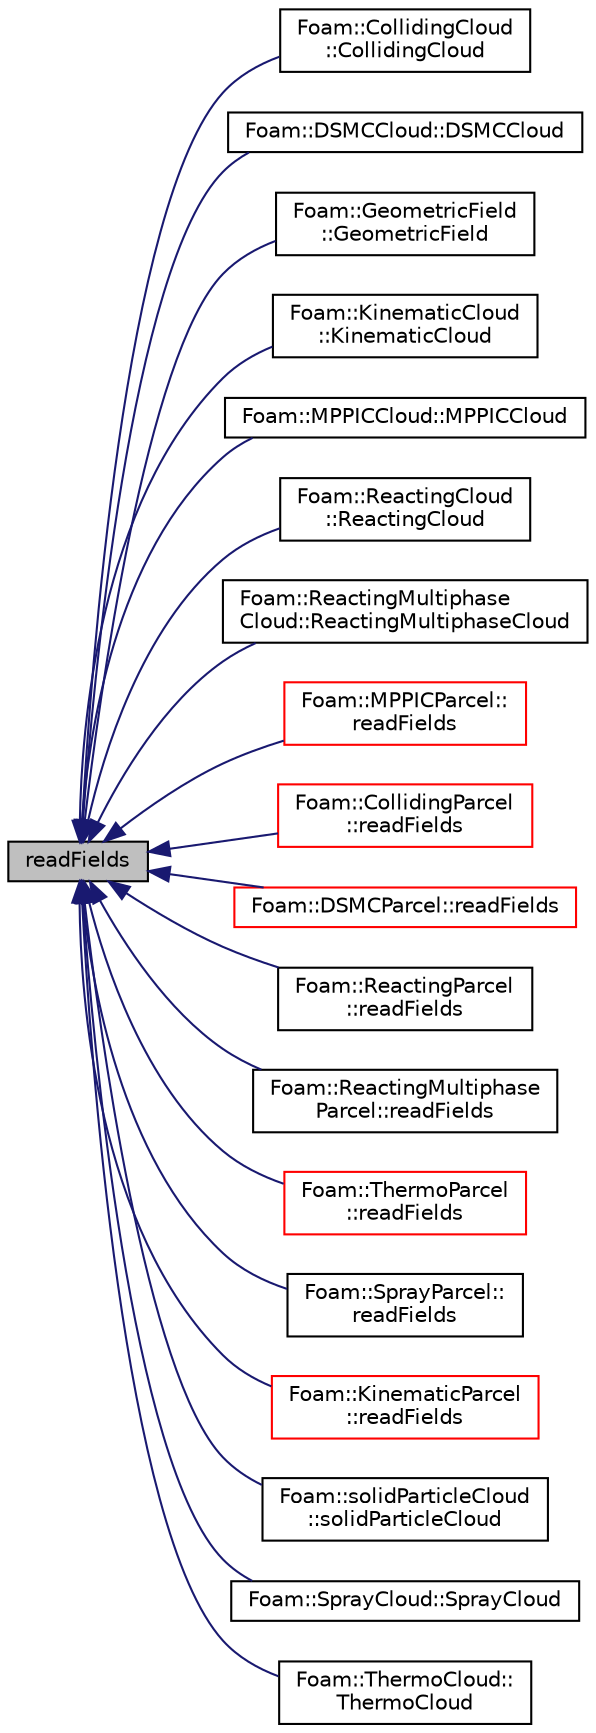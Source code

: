 digraph "readFields"
{
  bgcolor="transparent";
  edge [fontname="Helvetica",fontsize="10",labelfontname="Helvetica",labelfontsize="10"];
  node [fontname="Helvetica",fontsize="10",shape=record];
  rankdir="LR";
  Node1 [label="readFields",height=0.2,width=0.4,color="black", fillcolor="grey75", style="filled", fontcolor="black"];
  Node1 -> Node2 [dir="back",color="midnightblue",fontsize="10",style="solid",fontname="Helvetica"];
  Node2 [label="Foam::CollidingCloud\l::CollidingCloud",height=0.2,width=0.4,color="black",URL="$a00312.html#a9302cfce90f9a42cce11387d9e10c2a9",tooltip="Construct given carrier gas fields. "];
  Node1 -> Node3 [dir="back",color="midnightblue",fontsize="10",style="solid",fontname="Helvetica"];
  Node3 [label="Foam::DSMCCloud::DSMCCloud",height=0.2,width=0.4,color="black",URL="$a00590.html#a19f8ac738a92ea19708e1682dfedd5f6",tooltip="Construct given name and mesh, will read Parcels and fields from. "];
  Node1 -> Node4 [dir="back",color="midnightblue",fontsize="10",style="solid",fontname="Helvetica"];
  Node4 [label="Foam::GeometricField\l::GeometricField",height=0.2,width=0.4,color="black",URL="$a00934.html#a06bb95f53761708e6ff15cb44d4c88e2",tooltip="Construct and read given IOobject. "];
  Node1 -> Node5 [dir="back",color="midnightblue",fontsize="10",style="solid",fontname="Helvetica"];
  Node5 [label="Foam::KinematicCloud\l::KinematicCloud",height=0.2,width=0.4,color="black",URL="$a01251.html#a490813e361921633c591a63eb9cb72c3",tooltip="Construct given carrier gas fields. "];
  Node1 -> Node6 [dir="back",color="midnightblue",fontsize="10",style="solid",fontname="Helvetica"];
  Node6 [label="Foam::MPPICCloud::MPPICCloud",height=0.2,width=0.4,color="black",URL="$a01567.html#adbe09ebdc623965d71b34b624f780e62",tooltip="Construct given carrier gas fields. "];
  Node1 -> Node7 [dir="back",color="midnightblue",fontsize="10",style="solid",fontname="Helvetica"];
  Node7 [label="Foam::ReactingCloud\l::ReactingCloud",height=0.2,width=0.4,color="black",URL="$a02119.html#a2e58a8afea4a106a799124386cb11e5d",tooltip="Construct given carrier gas fields. "];
  Node1 -> Node8 [dir="back",color="midnightblue",fontsize="10",style="solid",fontname="Helvetica"];
  Node8 [label="Foam::ReactingMultiphase\lCloud::ReactingMultiphaseCloud",height=0.2,width=0.4,color="black",URL="$a02122.html#aa72f12c5613c928b9c79fda89e38b7ee",tooltip="Construct given carrier gas fields. "];
  Node1 -> Node9 [dir="back",color="midnightblue",fontsize="10",style="solid",fontname="Helvetica"];
  Node9 [label="Foam::MPPICParcel::\lreadFields",height=0.2,width=0.4,color="red",URL="$a01568.html#ae1118a08fed2fe58c47d9142f0f131af",tooltip="Read. "];
  Node1 -> Node10 [dir="back",color="midnightblue",fontsize="10",style="solid",fontname="Helvetica"];
  Node10 [label="Foam::CollidingParcel\l::readFields",height=0.2,width=0.4,color="red",URL="$a00313.html#ae1118a08fed2fe58c47d9142f0f131af",tooltip="Read. "];
  Node1 -> Node11 [dir="back",color="midnightblue",fontsize="10",style="solid",fontname="Helvetica"];
  Node11 [label="Foam::DSMCParcel::readFields",height=0.2,width=0.4,color="red",URL="$a00593.html#a0258912d2bce5911770ec179c0f489be"];
  Node1 -> Node12 [dir="back",color="midnightblue",fontsize="10",style="solid",fontname="Helvetica"];
  Node12 [label="Foam::ReactingParcel\l::readFields",height=0.2,width=0.4,color="black",URL="$a02130.html#ae1118a08fed2fe58c47d9142f0f131af",tooltip="Read - no composition. "];
  Node1 -> Node13 [dir="back",color="midnightblue",fontsize="10",style="solid",fontname="Helvetica"];
  Node13 [label="Foam::ReactingMultiphase\lParcel::readFields",height=0.2,width=0.4,color="black",URL="$a02125.html#ae1118a08fed2fe58c47d9142f0f131af",tooltip="Read - no composition. "];
  Node1 -> Node14 [dir="back",color="midnightblue",fontsize="10",style="solid",fontname="Helvetica"];
  Node14 [label="Foam::ThermoParcel\l::readFields",height=0.2,width=0.4,color="red",URL="$a02665.html#ae1118a08fed2fe58c47d9142f0f131af",tooltip="Read. "];
  Node1 -> Node15 [dir="back",color="midnightblue",fontsize="10",style="solid",fontname="Helvetica"];
  Node15 [label="Foam::SprayParcel::\lreadFields",height=0.2,width=0.4,color="black",URL="$a02476.html#ae1118a08fed2fe58c47d9142f0f131af",tooltip="Read - no composition. "];
  Node1 -> Node16 [dir="back",color="midnightblue",fontsize="10",style="solid",fontname="Helvetica"];
  Node16 [label="Foam::KinematicParcel\l::readFields",height=0.2,width=0.4,color="red",URL="$a01253.html#ae1118a08fed2fe58c47d9142f0f131af",tooltip="Read. "];
  Node1 -> Node17 [dir="back",color="midnightblue",fontsize="10",style="solid",fontname="Helvetica"];
  Node17 [label="Foam::solidParticleCloud\l::solidParticleCloud",height=0.2,width=0.4,color="black",URL="$a02433.html#a814d5c23177e331b69ad11b5428aca1a",tooltip="Construct given mesh. "];
  Node1 -> Node18 [dir="back",color="midnightblue",fontsize="10",style="solid",fontname="Helvetica"];
  Node18 [label="Foam::SprayCloud::SprayCloud",height=0.2,width=0.4,color="black",URL="$a02474.html#a99a36ed285b9a6cfbb1e65454933979e",tooltip="Construct given carrier gas fields. "];
  Node1 -> Node19 [dir="back",color="midnightblue",fontsize="10",style="solid",fontname="Helvetica"];
  Node19 [label="Foam::ThermoCloud::\lThermoCloud",height=0.2,width=0.4,color="black",URL="$a02662.html#acb3c0d0149a940bbe8a73fbb3734ca02",tooltip="Construct given carrier gas fields. "];
}
